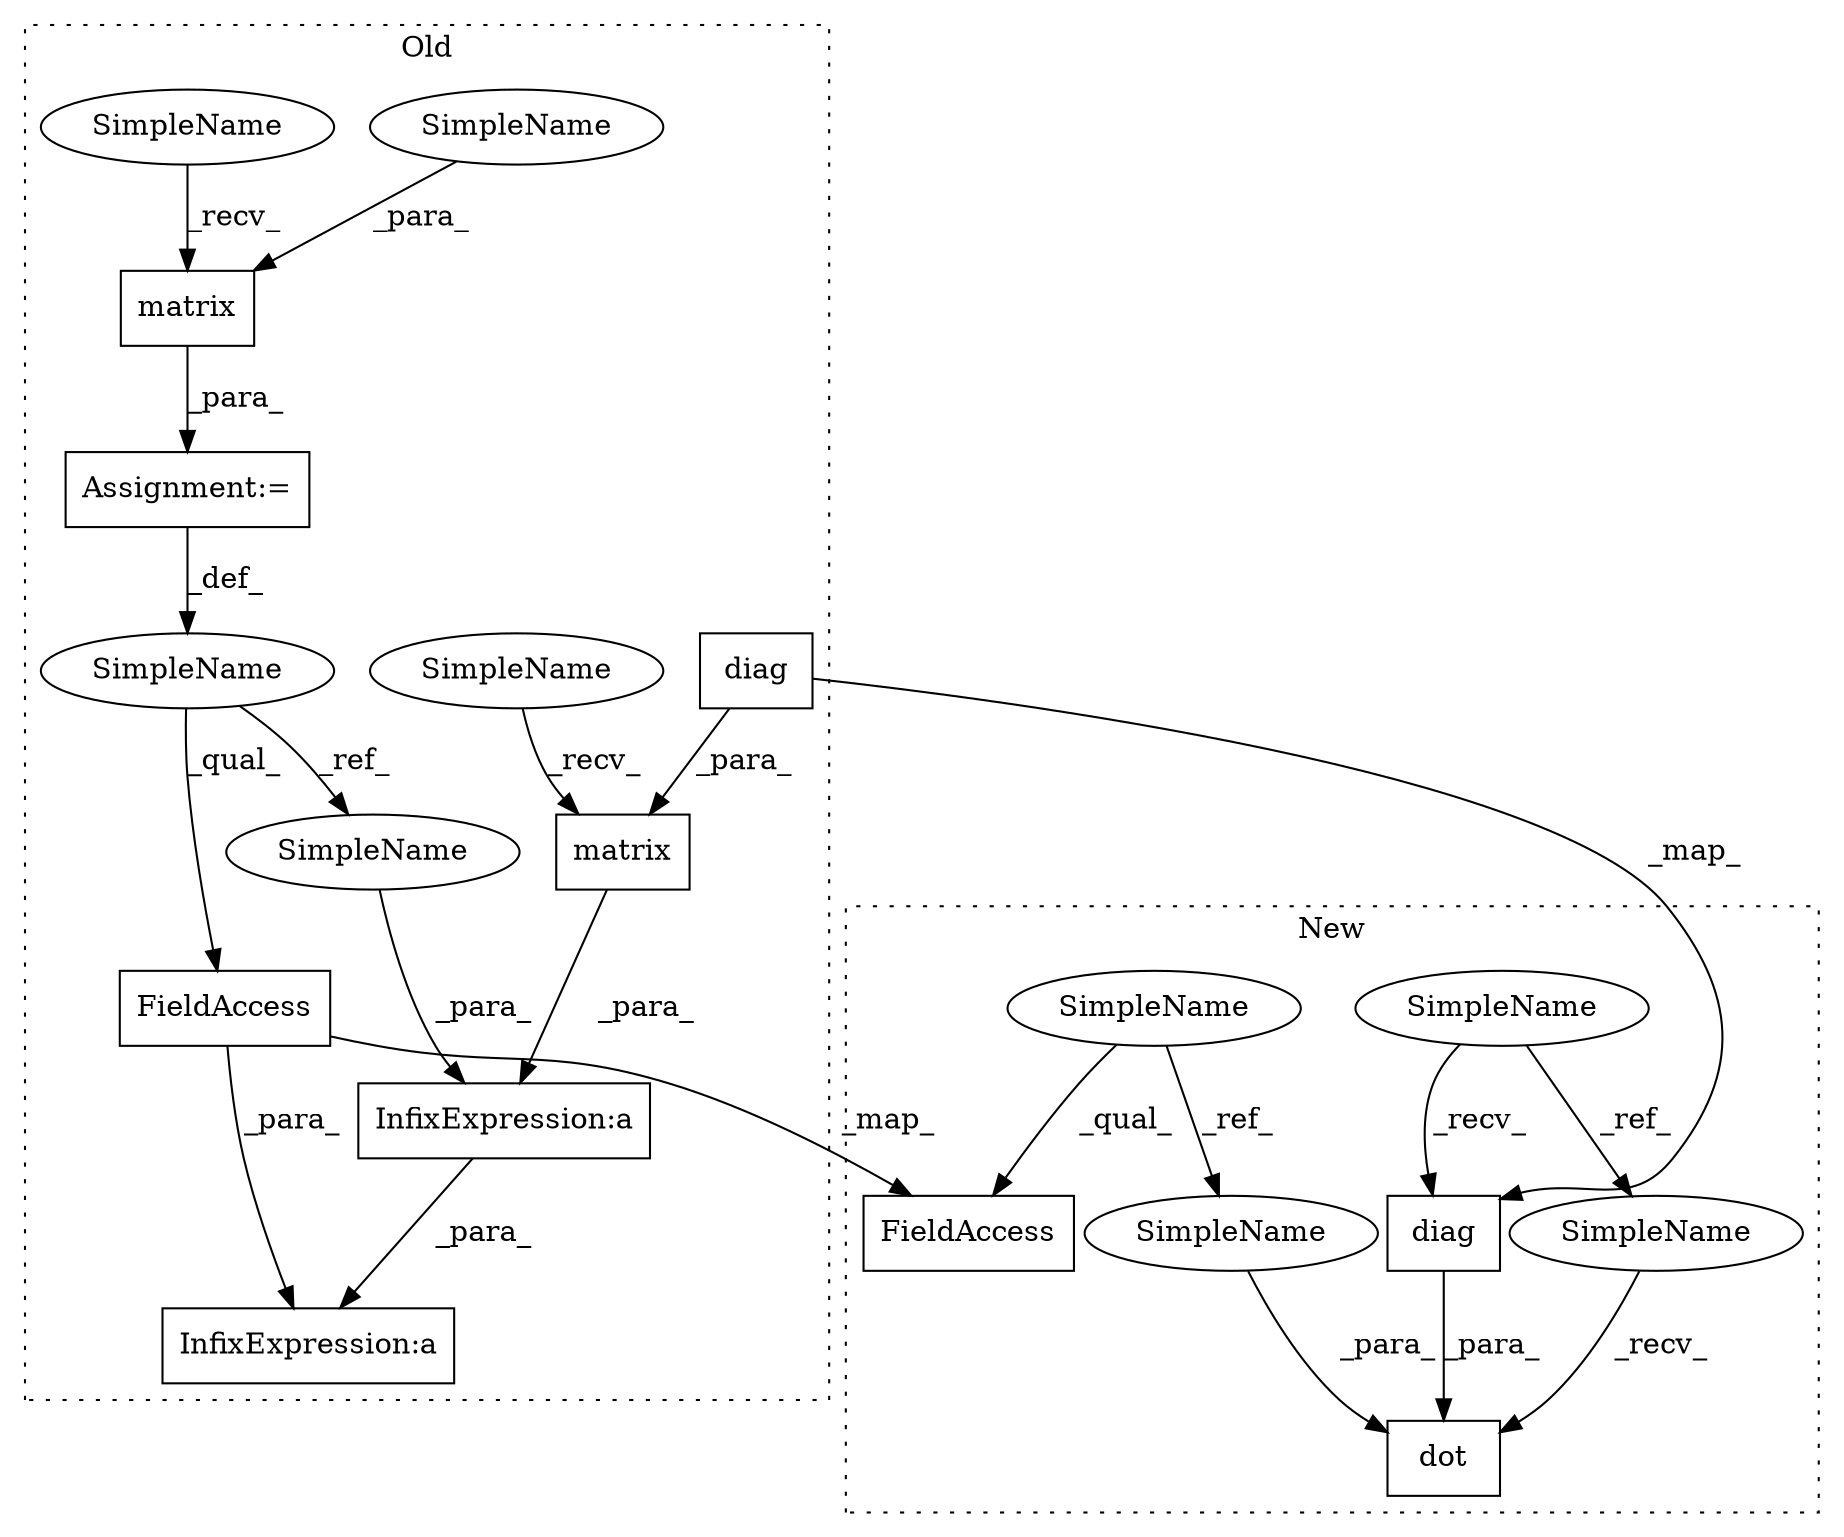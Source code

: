 digraph G {
subgraph cluster0 {
1 [label="matrix" a="32" s="1234,1262" l="7,1" shape="box"];
4 [label="diag" a="32" s="1247,1261" l="5,1" shape="box"];
6 [label="InfixExpression:a" a="27" s="1316" l="3" shape="box"];
7 [label="InfixExpression:a" a="27" s="1311" l="3" shape="box"];
8 [label="matrix" a="32" s="1277,1285" l="7,1" shape="box"];
9 [label="Assignment:=" a="7" s="1270" l="1" shape="box"];
12 [label="FieldAccess" a="22" s="1319" l="3" shape="box"];
13 [label="SimpleName" a="42" s="1269" l="1" shape="ellipse"];
14 [label="SimpleName" a="42" s="1310" l="1" shape="ellipse"];
17 [label="SimpleName" a="42" s="1284" l="1" shape="ellipse"];
18 [label="SimpleName" a="42" s="1271" l="5" shape="ellipse"];
19 [label="SimpleName" a="42" s="1228" l="5" shape="ellipse"];
label = "Old";
style="dotted";
}
subgraph cluster1 {
2 [label="dot" a="32" s="1186,1193" l="4,1" shape="box"];
3 [label="SimpleName" a="42" s="1064" l="5" shape="ellipse"];
5 [label="diag" a="32" s="1145,1159" l="5,1" shape="box"];
10 [label="SimpleName" a="42" s="1050" l="1" shape="ellipse"];
11 [label="FieldAccess" a="22" s="1195" l="3" shape="box"];
15 [label="SimpleName" a="42" s="1190" l="1" shape="ellipse"];
16 [label="SimpleName" a="42" s="1180" l="5" shape="ellipse"];
label = "New";
style="dotted";
}
1 -> 7 [label="_para_"];
3 -> 5 [label="_recv_"];
3 -> 16 [label="_ref_"];
4 -> 5 [label="_map_"];
4 -> 1 [label="_para_"];
5 -> 2 [label="_para_"];
7 -> 6 [label="_para_"];
8 -> 9 [label="_para_"];
9 -> 13 [label="_def_"];
10 -> 15 [label="_ref_"];
10 -> 11 [label="_qual_"];
12 -> 11 [label="_map_"];
12 -> 6 [label="_para_"];
13 -> 14 [label="_ref_"];
13 -> 12 [label="_qual_"];
14 -> 7 [label="_para_"];
15 -> 2 [label="_para_"];
16 -> 2 [label="_recv_"];
17 -> 8 [label="_para_"];
18 -> 8 [label="_recv_"];
19 -> 1 [label="_recv_"];
}